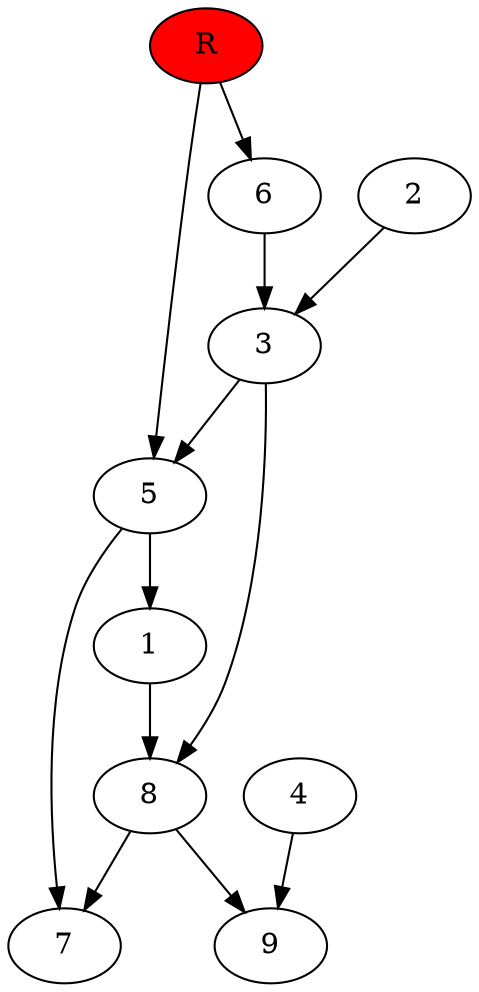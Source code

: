digraph prb76929 {
	1
	2
	3
	4
	5
	6
	7
	8
	R [fillcolor="#ff0000" style=filled]
	1 -> 8
	2 -> 3
	3 -> 5
	3 -> 8
	4 -> 9
	5 -> 1
	5 -> 7
	6 -> 3
	8 -> 7
	8 -> 9
	R -> 5
	R -> 6
}
